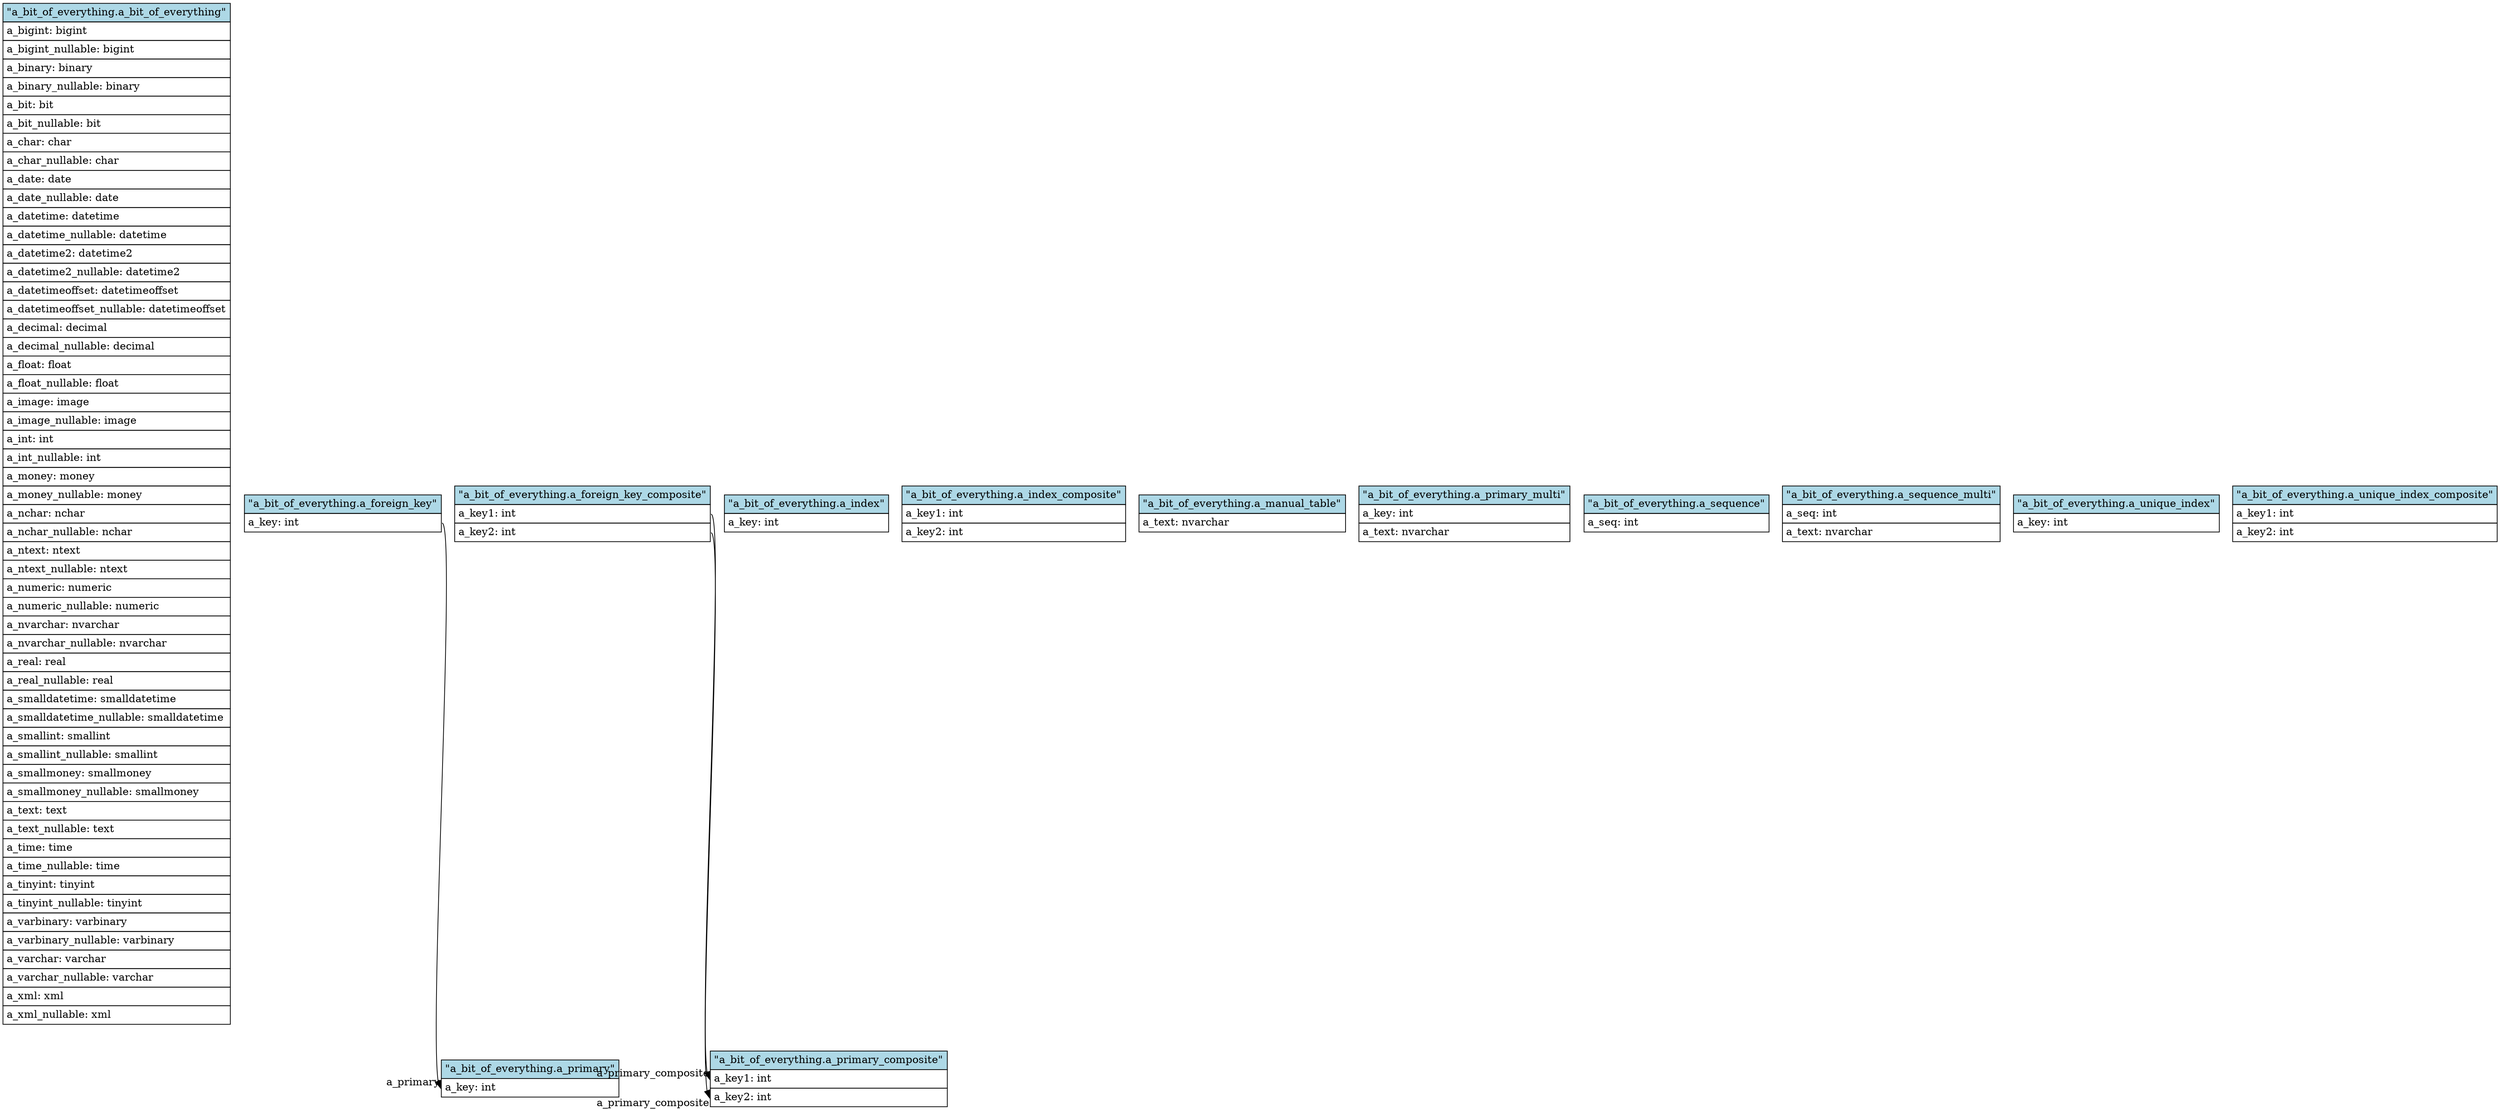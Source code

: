 // Generated by xo for the a_bit_of_everything schema.
digraph a_bit_of_everything {
	// Defaults
	node [shape=none
	 margin=0]
	
	// Nodes (tables)
	"a_bit_of_everything.a_bit_of_everything" [ label=<
		<table border="0" cellborder="1" cellspacing="0" cellpadding="4">
		<tr><td bgcolor="lightblue">"a_bit_of_everything.a_bit_of_everything"</td></tr>
		<tr><td align="left" PORT="a_bigint">a_bigint: bigint</td></tr>
		<tr><td align="left" PORT="a_bigint_nullable">a_bigint_nullable: bigint</td></tr>
		<tr><td align="left" PORT="a_binary">a_binary: binary</td></tr>
		<tr><td align="left" PORT="a_binary_nullable">a_binary_nullable: binary</td></tr>
		<tr><td align="left" PORT="a_bit">a_bit: bit</td></tr>
		<tr><td align="left" PORT="a_bit_nullable">a_bit_nullable: bit</td></tr>
		<tr><td align="left" PORT="a_char">a_char: char</td></tr>
		<tr><td align="left" PORT="a_char_nullable">a_char_nullable: char</td></tr>
		<tr><td align="left" PORT="a_date">a_date: date</td></tr>
		<tr><td align="left" PORT="a_date_nullable">a_date_nullable: date</td></tr>
		<tr><td align="left" PORT="a_datetime">a_datetime: datetime</td></tr>
		<tr><td align="left" PORT="a_datetime_nullable">a_datetime_nullable: datetime</td></tr>
		<tr><td align="left" PORT="a_datetime2">a_datetime2: datetime2</td></tr>
		<tr><td align="left" PORT="a_datetime2_nullable">a_datetime2_nullable: datetime2</td></tr>
		<tr><td align="left" PORT="a_datetimeoffset">a_datetimeoffset: datetimeoffset</td></tr>
		<tr><td align="left" PORT="a_datetimeoffset_nullable">a_datetimeoffset_nullable: datetimeoffset</td></tr>
		<tr><td align="left" PORT="a_decimal">a_decimal: decimal</td></tr>
		<tr><td align="left" PORT="a_decimal_nullable">a_decimal_nullable: decimal</td></tr>
		<tr><td align="left" PORT="a_float">a_float: float</td></tr>
		<tr><td align="left" PORT="a_float_nullable">a_float_nullable: float</td></tr>
		<tr><td align="left" PORT="a_image">a_image: image</td></tr>
		<tr><td align="left" PORT="a_image_nullable">a_image_nullable: image</td></tr>
		<tr><td align="left" PORT="a_int">a_int: int</td></tr>
		<tr><td align="left" PORT="a_int_nullable">a_int_nullable: int</td></tr>
		<tr><td align="left" PORT="a_money">a_money: money</td></tr>
		<tr><td align="left" PORT="a_money_nullable">a_money_nullable: money</td></tr>
		<tr><td align="left" PORT="a_nchar">a_nchar: nchar</td></tr>
		<tr><td align="left" PORT="a_nchar_nullable">a_nchar_nullable: nchar</td></tr>
		<tr><td align="left" PORT="a_ntext">a_ntext: ntext</td></tr>
		<tr><td align="left" PORT="a_ntext_nullable">a_ntext_nullable: ntext</td></tr>
		<tr><td align="left" PORT="a_numeric">a_numeric: numeric</td></tr>
		<tr><td align="left" PORT="a_numeric_nullable">a_numeric_nullable: numeric</td></tr>
		<tr><td align="left" PORT="a_nvarchar">a_nvarchar: nvarchar</td></tr>
		<tr><td align="left" PORT="a_nvarchar_nullable">a_nvarchar_nullable: nvarchar</td></tr>
		<tr><td align="left" PORT="a_real">a_real: real</td></tr>
		<tr><td align="left" PORT="a_real_nullable">a_real_nullable: real</td></tr>
		<tr><td align="left" PORT="a_smalldatetime">a_smalldatetime: smalldatetime</td></tr>
		<tr><td align="left" PORT="a_smalldatetime_nullable">a_smalldatetime_nullable: smalldatetime</td></tr>
		<tr><td align="left" PORT="a_smallint">a_smallint: smallint</td></tr>
		<tr><td align="left" PORT="a_smallint_nullable">a_smallint_nullable: smallint</td></tr>
		<tr><td align="left" PORT="a_smallmoney">a_smallmoney: smallmoney</td></tr>
		<tr><td align="left" PORT="a_smallmoney_nullable">a_smallmoney_nullable: smallmoney</td></tr>
		<tr><td align="left" PORT="a_text">a_text: text</td></tr>
		<tr><td align="left" PORT="a_text_nullable">a_text_nullable: text</td></tr>
		<tr><td align="left" PORT="a_time">a_time: time</td></tr>
		<tr><td align="left" PORT="a_time_nullable">a_time_nullable: time</td></tr>
		<tr><td align="left" PORT="a_tinyint">a_tinyint: tinyint</td></tr>
		<tr><td align="left" PORT="a_tinyint_nullable">a_tinyint_nullable: tinyint</td></tr>
		<tr><td align="left" PORT="a_varbinary">a_varbinary: varbinary</td></tr>
		<tr><td align="left" PORT="a_varbinary_nullable">a_varbinary_nullable: varbinary</td></tr>
		<tr><td align="left" PORT="a_varchar">a_varchar: varchar</td></tr>
		<tr><td align="left" PORT="a_varchar_nullable">a_varchar_nullable: varchar</td></tr>
		<tr><td align="left" PORT="a_xml">a_xml: xml</td></tr>
		<tr><td align="left" PORT="a_xml_nullable">a_xml_nullable: xml</td></tr>
		</table>> ]
	
	"a_bit_of_everything.a_foreign_key" [ label=<
		<table border="0" cellborder="1" cellspacing="0" cellpadding="4">
		<tr><td bgcolor="lightblue">"a_bit_of_everything.a_foreign_key"</td></tr>
		<tr><td align="left" PORT="a_key">a_key: int</td></tr>
		</table>> ]
	
	"a_bit_of_everything.a_foreign_key_composite" [ label=<
		<table border="0" cellborder="1" cellspacing="0" cellpadding="4">
		<tr><td bgcolor="lightblue">"a_bit_of_everything.a_foreign_key_composite"</td></tr>
		<tr><td align="left" PORT="a_key1">a_key1: int</td></tr>
		<tr><td align="left" PORT="a_key2">a_key2: int</td></tr>
		</table>> ]
	
	"a_bit_of_everything.a_index" [ label=<
		<table border="0" cellborder="1" cellspacing="0" cellpadding="4">
		<tr><td bgcolor="lightblue">"a_bit_of_everything.a_index"</td></tr>
		<tr><td align="left" PORT="a_key">a_key: int</td></tr>
		</table>> ]
	
	"a_bit_of_everything.a_index_composite" [ label=<
		<table border="0" cellborder="1" cellspacing="0" cellpadding="4">
		<tr><td bgcolor="lightblue">"a_bit_of_everything.a_index_composite"</td></tr>
		<tr><td align="left" PORT="a_key1">a_key1: int</td></tr>
		<tr><td align="left" PORT="a_key2">a_key2: int</td></tr>
		</table>> ]
	
	"a_bit_of_everything.a_manual_table" [ label=<
		<table border="0" cellborder="1" cellspacing="0" cellpadding="4">
		<tr><td bgcolor="lightblue">"a_bit_of_everything.a_manual_table"</td></tr>
		<tr><td align="left" PORT="a_text">a_text: nvarchar</td></tr>
		</table>> ]
	
	"a_bit_of_everything.a_primary" [ label=<
		<table border="0" cellborder="1" cellspacing="0" cellpadding="4">
		<tr><td bgcolor="lightblue">"a_bit_of_everything.a_primary"</td></tr>
		<tr><td align="left" PORT="a_key">a_key: int</td></tr>
		</table>> ]
	
	"a_bit_of_everything.a_primary_composite" [ label=<
		<table border="0" cellborder="1" cellspacing="0" cellpadding="4">
		<tr><td bgcolor="lightblue">"a_bit_of_everything.a_primary_composite"</td></tr>
		<tr><td align="left" PORT="a_key1">a_key1: int</td></tr>
		<tr><td align="left" PORT="a_key2">a_key2: int</td></tr>
		</table>> ]
	
	"a_bit_of_everything.a_primary_multi" [ label=<
		<table border="0" cellborder="1" cellspacing="0" cellpadding="4">
		<tr><td bgcolor="lightblue">"a_bit_of_everything.a_primary_multi"</td></tr>
		<tr><td align="left" PORT="a_key">a_key: int</td></tr>
		<tr><td align="left" PORT="a_text">a_text: nvarchar</td></tr>
		</table>> ]
	
	"a_bit_of_everything.a_sequence" [ label=<
		<table border="0" cellborder="1" cellspacing="0" cellpadding="4">
		<tr><td bgcolor="lightblue">"a_bit_of_everything.a_sequence"</td></tr>
		<tr><td align="left" PORT="a_seq">a_seq: int</td></tr>
		</table>> ]
	
	"a_bit_of_everything.a_sequence_multi" [ label=<
		<table border="0" cellborder="1" cellspacing="0" cellpadding="4">
		<tr><td bgcolor="lightblue">"a_bit_of_everything.a_sequence_multi"</td></tr>
		<tr><td align="left" PORT="a_seq">a_seq: int</td></tr>
		<tr><td align="left" PORT="a_text">a_text: nvarchar</td></tr>
		</table>> ]
	
	"a_bit_of_everything.a_unique_index" [ label=<
		<table border="0" cellborder="1" cellspacing="0" cellpadding="4">
		<tr><td bgcolor="lightblue">"a_bit_of_everything.a_unique_index"</td></tr>
		<tr><td align="left" PORT="a_key">a_key: int</td></tr>
		</table>> ]
	
	"a_bit_of_everything.a_unique_index_composite" [ label=<
		<table border="0" cellborder="1" cellspacing="0" cellpadding="4">
		<tr><td bgcolor="lightblue">"a_bit_of_everything.a_unique_index_composite"</td></tr>
		<tr><td align="left" PORT="a_key1">a_key1: int</td></tr>
		<tr><td align="left" PORT="a_key2">a_key2: int</td></tr>
		</table>> ]
	
	"a_bit_of_everything.a_foreign_key":"a_key":e -> "a_bit_of_everything.a_primary":"a_key":w [
		headlabel="a_primary"]
	"a_bit_of_everything.a_foreign_key_composite":"a_key1":e -> "a_bit_of_everything.a_primary_composite":"a_key1":w [
		headlabel="a_primary_composite"]
	"a_bit_of_everything.a_foreign_key_composite":"a_key2":e -> "a_bit_of_everything.a_primary_composite":"a_key2":w [
		headlabel="a_primary_composite"]
}
